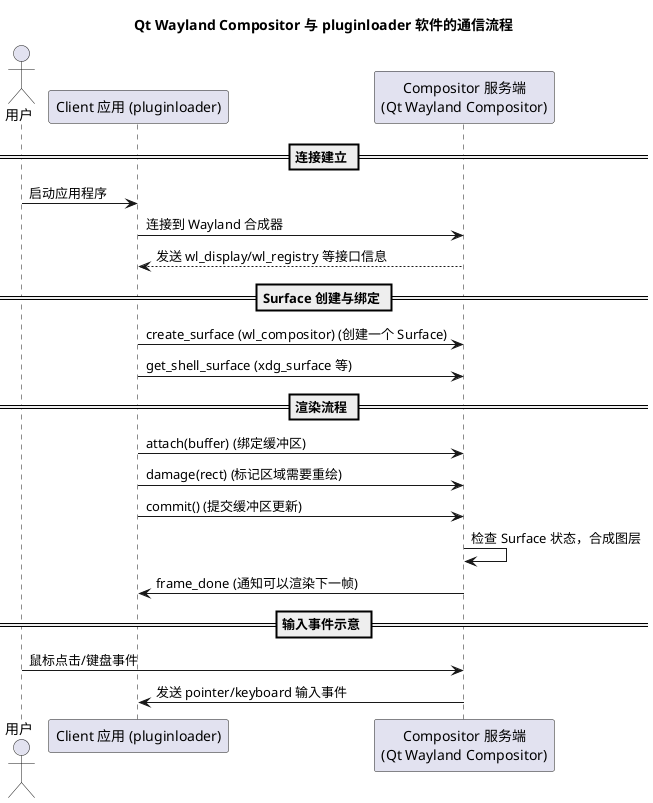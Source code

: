 @startuml
title Qt Wayland Compositor 与 pluginloader 软件的通信流程

actor "用户" as User
participant "Client 应用 (pluginloader)" as Client
participant "Compositor 服务端\n(Qt Wayland Compositor)" as Compositor

== 连接建立 ==

User -> Client : 启动应用程序
Client -> Compositor : 连接到 Wayland 合成器
Compositor --> Client : 发送 wl_display/wl_registry 等接口信息

== Surface 创建与绑定 ==

Client -> Compositor : create_surface (wl_compositor) (创建一个 Surface)
Client -> Compositor : get_shell_surface (xdg_surface 等) 

== 渲染流程 ==

Client -> Compositor : attach(buffer) (绑定缓冲区)
Client -> Compositor : damage(rect) (标记区域需要重绘)
Client -> Compositor : commit() (提交缓冲区更新)

Compositor -> Compositor : 检查 Surface 状态，合成图层
Compositor -> Client : frame_done (通知可以渲染下一帧)

== 输入事件示意 ==

User -> Compositor : 鼠标点击/键盘事件
Compositor -> Client : 发送 pointer/keyboard 输入事件

@enduml

@startuml
title Qt Wayland Compositor + 插件独立进程架构图

actor 用户

rectangle "Qt Wayland Compositor\n(窗口管理、渲染、输入事件分发)" as Compositor {
}

rectangle "插件 A 进程\n(独立进程，生成窗口内容)" as PluginA
rectangle "插件 B 进程\n(独立进程，生成窗口内容)" as PluginB

database "屏幕显示\n(合成所有窗口)" as Screen

' 数据流方向
用户 --> Compositor : 输入事件
Compositor --> PluginA : 分发事件
Compositor --> PluginB : 分发事件

PluginA --> Compositor : 发送窗口数据
PluginB --> Compositor : 发送窗口数据

Compositor --> Screen : 合成所有窗口并输出到屏幕

@enduml

